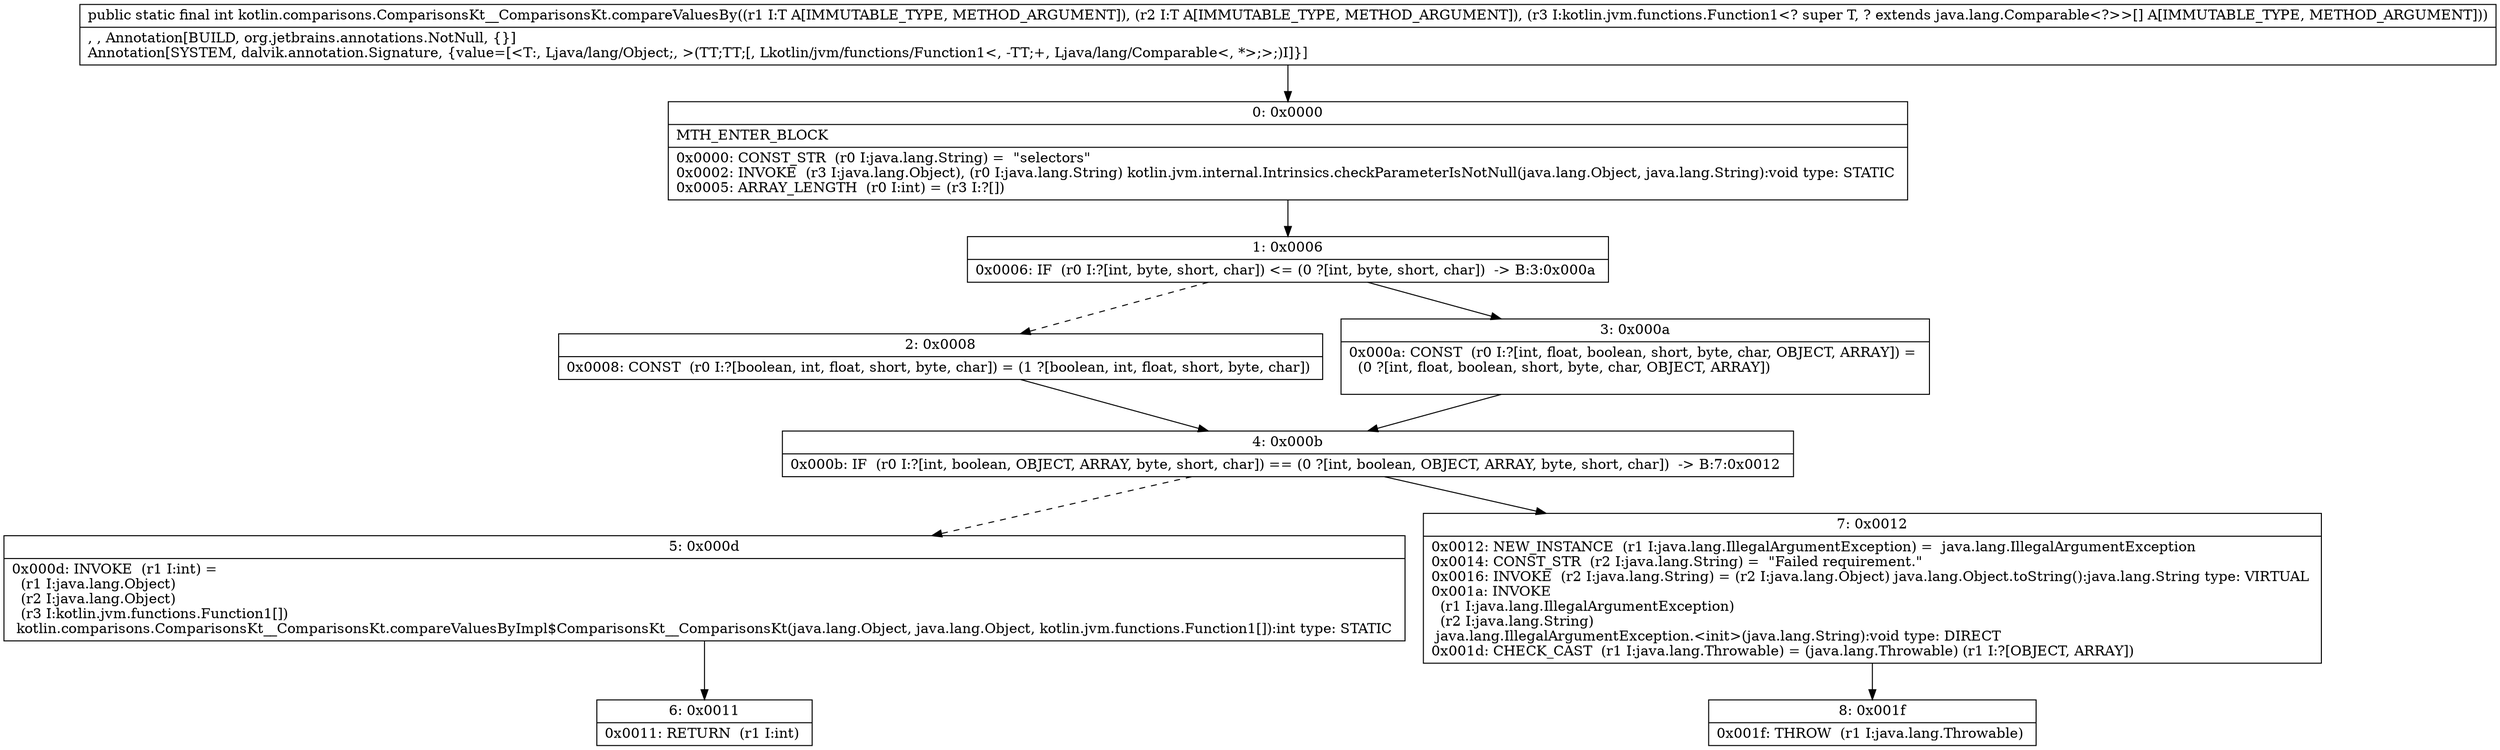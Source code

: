 digraph "CFG forkotlin.comparisons.ComparisonsKt__ComparisonsKt.compareValuesBy(Ljava\/lang\/Object;Ljava\/lang\/Object;[Lkotlin\/jvm\/functions\/Function1;)I" {
Node_0 [shape=record,label="{0\:\ 0x0000|MTH_ENTER_BLOCK\l|0x0000: CONST_STR  (r0 I:java.lang.String) =  \"selectors\" \l0x0002: INVOKE  (r3 I:java.lang.Object), (r0 I:java.lang.String) kotlin.jvm.internal.Intrinsics.checkParameterIsNotNull(java.lang.Object, java.lang.String):void type: STATIC \l0x0005: ARRAY_LENGTH  (r0 I:int) = (r3 I:?[]) \l}"];
Node_1 [shape=record,label="{1\:\ 0x0006|0x0006: IF  (r0 I:?[int, byte, short, char]) \<= (0 ?[int, byte, short, char])  \-\> B:3:0x000a \l}"];
Node_2 [shape=record,label="{2\:\ 0x0008|0x0008: CONST  (r0 I:?[boolean, int, float, short, byte, char]) = (1 ?[boolean, int, float, short, byte, char]) \l}"];
Node_3 [shape=record,label="{3\:\ 0x000a|0x000a: CONST  (r0 I:?[int, float, boolean, short, byte, char, OBJECT, ARRAY]) = \l  (0 ?[int, float, boolean, short, byte, char, OBJECT, ARRAY])\l \l}"];
Node_4 [shape=record,label="{4\:\ 0x000b|0x000b: IF  (r0 I:?[int, boolean, OBJECT, ARRAY, byte, short, char]) == (0 ?[int, boolean, OBJECT, ARRAY, byte, short, char])  \-\> B:7:0x0012 \l}"];
Node_5 [shape=record,label="{5\:\ 0x000d|0x000d: INVOKE  (r1 I:int) = \l  (r1 I:java.lang.Object)\l  (r2 I:java.lang.Object)\l  (r3 I:kotlin.jvm.functions.Function1[])\l kotlin.comparisons.ComparisonsKt__ComparisonsKt.compareValuesByImpl$ComparisonsKt__ComparisonsKt(java.lang.Object, java.lang.Object, kotlin.jvm.functions.Function1[]):int type: STATIC \l}"];
Node_6 [shape=record,label="{6\:\ 0x0011|0x0011: RETURN  (r1 I:int) \l}"];
Node_7 [shape=record,label="{7\:\ 0x0012|0x0012: NEW_INSTANCE  (r1 I:java.lang.IllegalArgumentException) =  java.lang.IllegalArgumentException \l0x0014: CONST_STR  (r2 I:java.lang.String) =  \"Failed requirement.\" \l0x0016: INVOKE  (r2 I:java.lang.String) = (r2 I:java.lang.Object) java.lang.Object.toString():java.lang.String type: VIRTUAL \l0x001a: INVOKE  \l  (r1 I:java.lang.IllegalArgumentException)\l  (r2 I:java.lang.String)\l java.lang.IllegalArgumentException.\<init\>(java.lang.String):void type: DIRECT \l0x001d: CHECK_CAST  (r1 I:java.lang.Throwable) = (java.lang.Throwable) (r1 I:?[OBJECT, ARRAY]) \l}"];
Node_8 [shape=record,label="{8\:\ 0x001f|0x001f: THROW  (r1 I:java.lang.Throwable) \l}"];
MethodNode[shape=record,label="{public static final int kotlin.comparisons.ComparisonsKt__ComparisonsKt.compareValuesBy((r1 I:T A[IMMUTABLE_TYPE, METHOD_ARGUMENT]), (r2 I:T A[IMMUTABLE_TYPE, METHOD_ARGUMENT]), (r3 I:kotlin.jvm.functions.Function1\<? super T, ? extends java.lang.Comparable\<?\>\>[] A[IMMUTABLE_TYPE, METHOD_ARGUMENT]))  | , , Annotation[BUILD, org.jetbrains.annotations.NotNull, \{\}]\lAnnotation[SYSTEM, dalvik.annotation.Signature, \{value=[\<T:, Ljava\/lang\/Object;, \>(TT;TT;[, Lkotlin\/jvm\/functions\/Function1\<, \-TT;+, Ljava\/lang\/Comparable\<, *\>;\>;)I]\}]\l}"];
MethodNode -> Node_0;
Node_0 -> Node_1;
Node_1 -> Node_2[style=dashed];
Node_1 -> Node_3;
Node_2 -> Node_4;
Node_3 -> Node_4;
Node_4 -> Node_5[style=dashed];
Node_4 -> Node_7;
Node_5 -> Node_6;
Node_7 -> Node_8;
}

